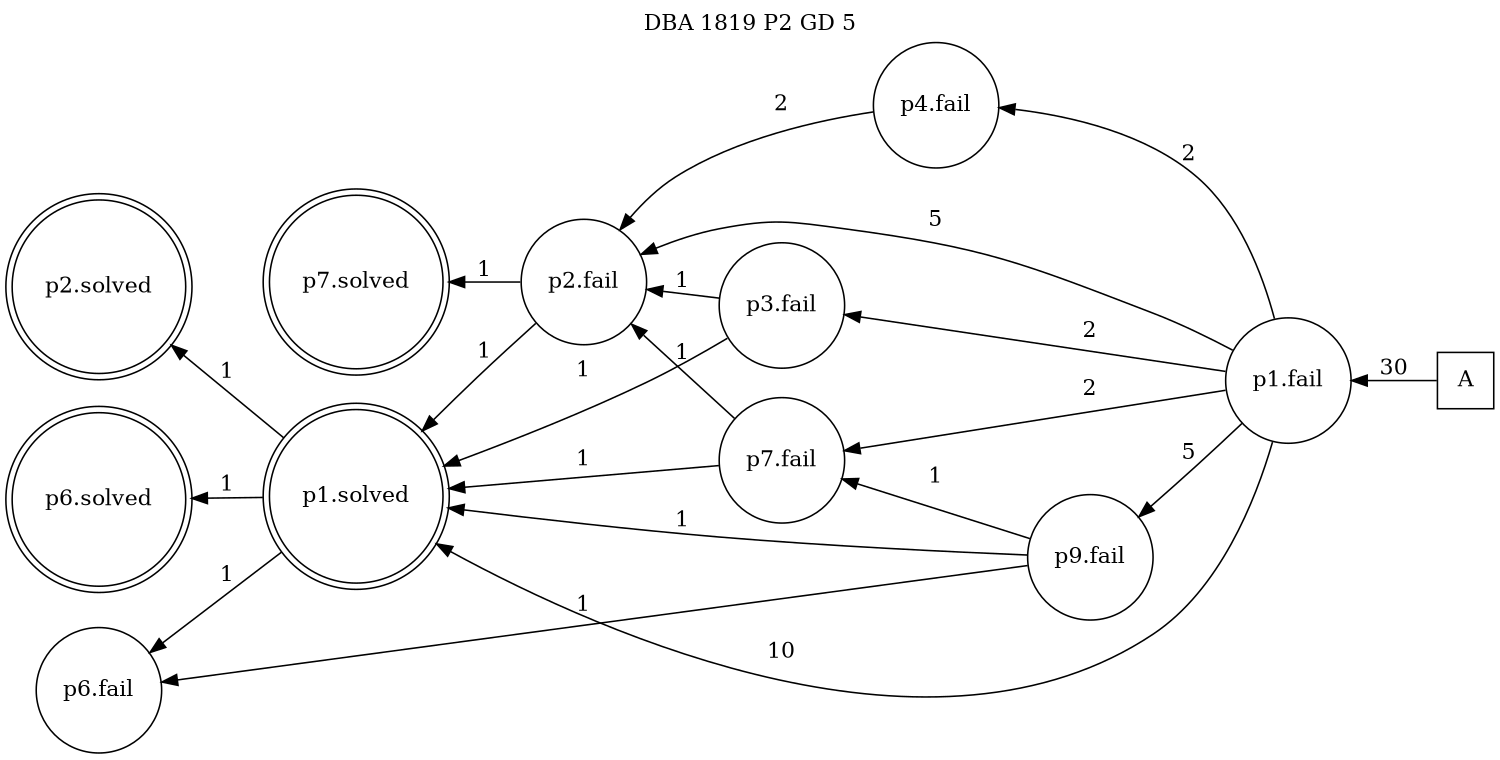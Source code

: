 digraph DBA_1819_P2_GD_5 {
labelloc="tl"
label= " DBA 1819 P2 GD 5 "
rankdir="RL";
graph [ size=" 10 , 10 !"]

"A" [shape="square" label="A"]
"p1.fail" [shape="circle" label="p1.fail"]
"p4.fail" [shape="circle" label="p4.fail"]
"p2.fail" [shape="circle" label="p2.fail"]
"p9.fail" [shape="circle" label="p9.fail"]
"p7.fail" [shape="circle" label="p7.fail"]
"p1.solved" [shape="doublecircle" label="p1.solved"]
"p2.solved" [shape="doublecircle" label="p2.solved"]
"p7.solved" [shape="doublecircle" label="p7.solved"]
"p6.fail" [shape="circle" label="p6.fail"]
"p3.fail" [shape="circle" label="p3.fail"]
"p6.solved" [shape="doublecircle" label="p6.solved"]
"A" -> "p1.fail" [ label=30]
"p1.fail" -> "p4.fail" [ label=2]
"p1.fail" -> "p2.fail" [ label=5]
"p1.fail" -> "p9.fail" [ label=5]
"p1.fail" -> "p7.fail" [ label=2]
"p1.fail" -> "p1.solved" [ label=10]
"p1.fail" -> "p3.fail" [ label=2]
"p4.fail" -> "p2.fail" [ label=2]
"p2.fail" -> "p1.solved" [ label=1]
"p2.fail" -> "p7.solved" [ label=1]
"p9.fail" -> "p7.fail" [ label=1]
"p9.fail" -> "p1.solved" [ label=1]
"p9.fail" -> "p6.fail" [ label=1]
"p7.fail" -> "p2.fail" [ label=1]
"p7.fail" -> "p1.solved" [ label=1]
"p1.solved" -> "p2.solved" [ label=1]
"p1.solved" -> "p6.fail" [ label=1]
"p1.solved" -> "p6.solved" [ label=1]
"p3.fail" -> "p2.fail" [ label=1]
"p3.fail" -> "p1.solved" [ label=1]
}
